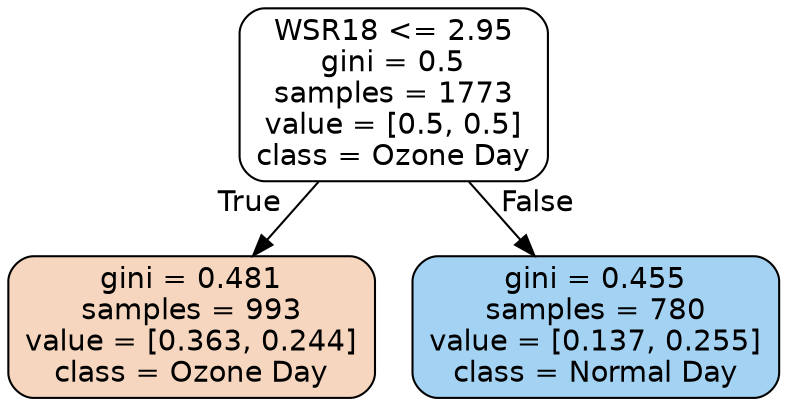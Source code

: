 digraph Tree {
node [shape=box, style="filled, rounded", color="black", fontname=helvetica] ;
edge [fontname=helvetica] ;
0 [label="WSR18 <= 2.95\ngini = 0.5\nsamples = 1773\nvalue = [0.5, 0.5]\nclass = Ozone Day", fillcolor="#ffffff"] ;
1 [label="gini = 0.481\nsamples = 993\nvalue = [0.363, 0.244]\nclass = Ozone Day", fillcolor="#f6d6be"] ;
0 -> 1 [labeldistance=2.5, labelangle=45, headlabel="True"] ;
2 [label="gini = 0.455\nsamples = 780\nvalue = [0.137, 0.255]\nclass = Normal Day", fillcolor="#a3d2f3"] ;
0 -> 2 [labeldistance=2.5, labelangle=-45, headlabel="False"] ;
}
